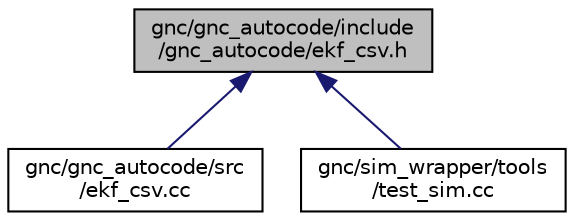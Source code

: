 digraph "gnc/gnc_autocode/include/gnc_autocode/ekf_csv.h"
{
 // LATEX_PDF_SIZE
  edge [fontname="Helvetica",fontsize="10",labelfontname="Helvetica",labelfontsize="10"];
  node [fontname="Helvetica",fontsize="10",shape=record];
  Node1 [label="gnc/gnc_autocode/include\l/gnc_autocode/ekf_csv.h",height=0.2,width=0.4,color="black", fillcolor="grey75", style="filled", fontcolor="black",tooltip=" "];
  Node1 -> Node2 [dir="back",color="midnightblue",fontsize="10",style="solid",fontname="Helvetica"];
  Node2 [label="gnc/gnc_autocode/src\l/ekf_csv.cc",height=0.2,width=0.4,color="black", fillcolor="white", style="filled",URL="$ekf__csv_8cc.html",tooltip=" "];
  Node1 -> Node3 [dir="back",color="midnightblue",fontsize="10",style="solid",fontname="Helvetica"];
  Node3 [label="gnc/sim_wrapper/tools\l/test_sim.cc",height=0.2,width=0.4,color="black", fillcolor="white", style="filled",URL="$test__sim_8cc.html",tooltip=" "];
}
